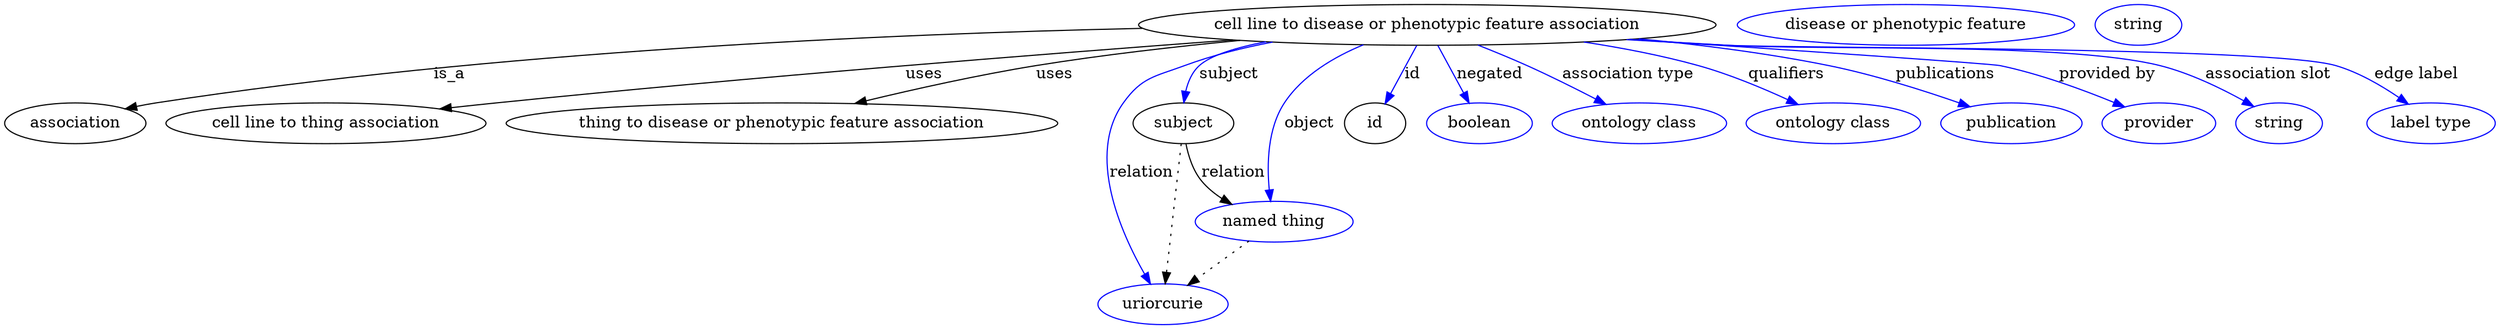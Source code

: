 digraph {
	graph [bb="0,0,1797.5,283"];
	node [label="\N"];
	"cell line to disease or phenotypic feature association"	 [height=0.5,
		label="cell line to disease or phenotypic feature association",
		pos="1017,265",
		width=5.4342];
	association	 [height=0.5,
		pos="50.046,178",
		width=1.3902];
	"cell line to disease or phenotypic feature association" -> association	 [label=is_a,
		lp="405.05,221.5",
		pos="e,86.884,190.31 843.8,256.59 620.8,244.95 245.9,222.33 110.05,196 105.66,195.15 101.14,194.11 96.643,192.96"];
	"cell line to thing association"	 [height=0.5,
		pos="229.05,178",
		width=3.0692];
	"cell line to disease or phenotypic feature association" -> "cell line to thing association"	 [label=uses,
		lp="636.05,221.5",
		pos="e,309.36,190.42 874.07,252.7 738.62,240.46 529.62,220.06 349.05,196 339.41,194.72 329.36,193.31 319.34,191.87"];
	"thing to disease or phenotypic feature association"	 [height=0.5,
		pos="543.05,178",
		width=5.1454];
	"cell line to disease or phenotypic feature association" -> "thing to disease or phenotypic feature association"	 [label=uses,
		lp="730.05,221.5",
		pos="e,594.18,195.31 874.45,252.65 824.68,247.06 768.63,239.34 718.05,229 679.53,221.12 637.18,208.88 603.79,198.36"];
	subject	 [height=0.5,
		pos="825.05,178",
		width=0.99297];
	"cell line to disease or phenotypic feature association" -> subject	 [color=blue,
		label=subject,
		lp="863.55,221.5",
		pos="e,827.33,196.09 904.55,250.2 877.93,244.8 854.29,237.8 844.05,229 837.14,223.07 832.74,214.38 829.94,205.85",
		style=solid];
	relation	 [color=blue,
		height=0.5,
		label=uriorcurie,
		pos="810.05,18",
		width=1.2638];
	"cell line to disease or phenotypic feature association" -> relation	 [color=blue,
		label=relation,
		lp="790.05,134.5",
		pos="e,799.84,35.608 902.74,250.38 878.23,245.22 852.86,238.29 830.05,229 805.39,218.96 793.73,218.84 780.05,196 751.51,148.37 776.84,\
81.416 795.14,44.693",
		style=solid];
	object	 [color=blue,
		height=0.5,
		label="named thing",
		pos="893.05,91",
		width=1.5346];
	"cell line to disease or phenotypic feature association" -> object	 [color=blue,
		label=object,
		lp="923.05,178",
		pos="e,890.8,109.29 970.19,247.38 947.08,236.22 921.02,219.42 906.05,196 891.5,173.26 889.37,142.03 890.2,119.55",
		style=solid];
	id	 [height=0.5,
		pos="976.05,178",
		width=0.75];
	"cell line to disease or phenotypic feature association" -> id	 [color=blue,
		label=id,
		lp="1004.5,221.5",
		pos="e,984.25,195.41 1008.6,246.97 1002.8,234.8 995.14,218.51 988.69,204.82",
		style=solid];
	negated	 [color=blue,
		height=0.5,
		label=boolean,
		pos="1059,178",
		width=1.0652];
	"cell line to disease or phenotypic feature association" -> negated	 [color=blue,
		label=negated,
		lp="1062.5,221.5",
		pos="e,1050.5,195.71 1025.7,246.97 1031.6,234.88 1039.4,218.73 1046,205.09",
		style=solid];
	"association type"	 [color=blue,
		height=0.5,
		label="ontology class",
		pos="1177,178",
		width=1.7151];
	"cell line to disease or phenotypic feature association" -> "association type"	 [color=blue,
		label="association type",
		lp="1157,221.5",
		pos="e,1149.6,194.22 1053,247.22 1064.3,241.52 1076.7,235.1 1088,229 1105.5,219.6 1124.5,208.74 1140.6,199.47",
		style=solid];
	qualifiers	 [color=blue,
		height=0.5,
		label="ontology class",
		pos="1318,178",
		width=1.7151];
	"cell line to disease or phenotypic feature association" -> qualifiers	 [color=blue,
		label=qualifiers,
		lp="1270,221.5",
		pos="e,1288.1,193.85 1120.6,249.68 1148.3,244.36 1178.1,237.52 1205,229 1230.4,220.97 1257.7,208.79 1279,198.35",
		style=solid];
	publications	 [color=blue,
		height=0.5,
		label=publication,
		pos="1448,178",
		width=1.3902];
	"cell line to disease or phenotypic feature association" -> publications	 [color=blue,
		label=publications,
		lp="1383.5,221.5",
		pos="e,1414.8,191.65 1159.5,252.66 1204.8,247.2 1254.8,239.55 1300,229 1336.3,220.54 1376.1,206.53 1405.3,195.33",
		style=solid];
	"provided by"	 [color=blue,
		height=0.5,
		label=provider,
		pos="1556,178",
		width=1.1193];
	"cell line to disease or phenotypic feature association" -> "provided by"	 [color=blue,
		label="provided by",
		lp="1504,221.5",
		pos="e,1528,191.16 1158.4,252.51 1274.2,242.27 1419.4,229.38 1421,229 1455.1,221.21 1492.1,206.78 1518.7,195.26",
		style=solid];
	"association slot"	 [color=blue,
		height=0.5,
		label=string,
		pos="1645,178",
		width=0.84854];
	"cell line to disease or phenotypic feature association" -> "association slot"	 [color=blue,
		label="association slot",
		lp="1622,221.5",
		pos="e,1624.1,191.39 1155.4,252.26 1177.7,250.38 1200.5,248.55 1222,247 1292.9,241.89 1472.4,246.99 1541,229 1567.5,222.06 1595.3,208.08 \
1615.4,196.51",
		style=solid];
	"edge label"	 [color=blue,
		height=0.5,
		label="label type",
		pos="1752,178",
		width=1.2638];
	"cell line to disease or phenotypic feature association" -> "edge label"	 [color=blue,
		label="edge label",
		lp="1727,221.5",
		pos="e,1732.1,194.17 1153.7,252.1 1176.5,250.2 1199.9,248.42 1222,247 1321,240.66 1573.1,257.65 1668,229 1688.2,222.93 1708.4,210.89 \
1723.9,200.04",
		style=solid];
	subject -> relation	 [pos="e,811.75,36.223 823.35,159.96 820.77,132.35 815.8,79.375 812.72,46.525",
		style=dotted];
	subject -> object	 [label=relation,
		lp="865.05,134.5",
		pos="e,865.69,106.85 829.08,159.74 832.01,149.4 836.76,136.65 844.05,127 847.89,121.91 852.64,117.23 857.67,113.03"];
	"cell line to disease or phenotypic feature association_subject"	 [color=blue,
		height=0.5,
		label="disease or phenotypic feature",
		pos="1345,265",
		width=3.1775];
	object -> relation	 [pos="e,828.91,34.588 873.8,74.069 862.72,64.326 848.64,51.941 836.53,41.291",
		style=dotted];
	association_id	 [color=blue,
		height=0.5,
		label=string,
		pos="1508,265",
		width=0.84854];
}
